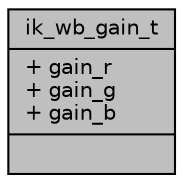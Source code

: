 digraph "ik_wb_gain_t"
{
 // INTERACTIVE_SVG=YES
 // LATEX_PDF_SIZE
  bgcolor="transparent";
  edge [fontname="Helvetica",fontsize="10",labelfontname="Helvetica",labelfontsize="10"];
  node [fontname="Helvetica",fontsize="10",shape=record];
  Node1 [label="{ik_wb_gain_t\n|+ gain_r\l+ gain_g\l+ gain_b\l|}",height=0.2,width=0.4,color="black", fillcolor="grey75", style="filled", fontcolor="black",tooltip=" "];
}
